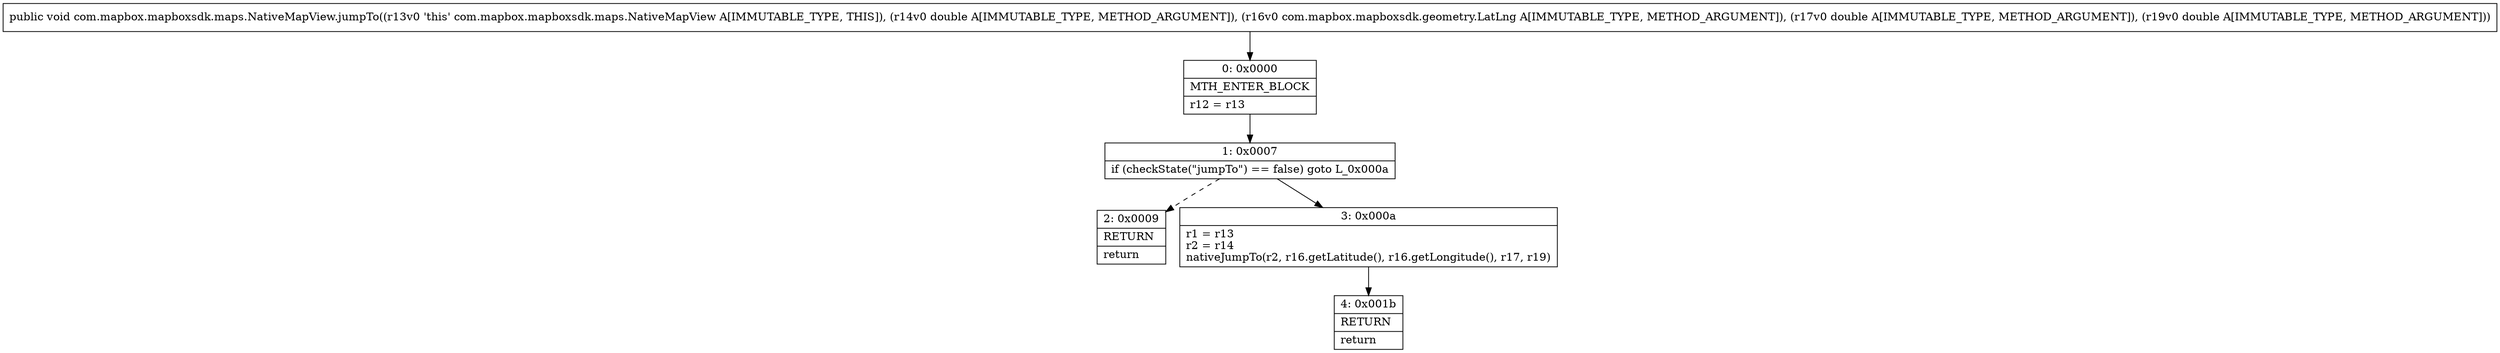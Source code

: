 digraph "CFG forcom.mapbox.mapboxsdk.maps.NativeMapView.jumpTo(DLcom\/mapbox\/mapboxsdk\/geometry\/LatLng;DD)V" {
Node_0 [shape=record,label="{0\:\ 0x0000|MTH_ENTER_BLOCK\l|r12 = r13\l}"];
Node_1 [shape=record,label="{1\:\ 0x0007|if (checkState(\"jumpTo\") == false) goto L_0x000a\l}"];
Node_2 [shape=record,label="{2\:\ 0x0009|RETURN\l|return\l}"];
Node_3 [shape=record,label="{3\:\ 0x000a|r1 = r13\lr2 = r14\lnativeJumpTo(r2, r16.getLatitude(), r16.getLongitude(), r17, r19)\l}"];
Node_4 [shape=record,label="{4\:\ 0x001b|RETURN\l|return\l}"];
MethodNode[shape=record,label="{public void com.mapbox.mapboxsdk.maps.NativeMapView.jumpTo((r13v0 'this' com.mapbox.mapboxsdk.maps.NativeMapView A[IMMUTABLE_TYPE, THIS]), (r14v0 double A[IMMUTABLE_TYPE, METHOD_ARGUMENT]), (r16v0 com.mapbox.mapboxsdk.geometry.LatLng A[IMMUTABLE_TYPE, METHOD_ARGUMENT]), (r17v0 double A[IMMUTABLE_TYPE, METHOD_ARGUMENT]), (r19v0 double A[IMMUTABLE_TYPE, METHOD_ARGUMENT])) }"];
MethodNode -> Node_0;
Node_0 -> Node_1;
Node_1 -> Node_2[style=dashed];
Node_1 -> Node_3;
Node_3 -> Node_4;
}

